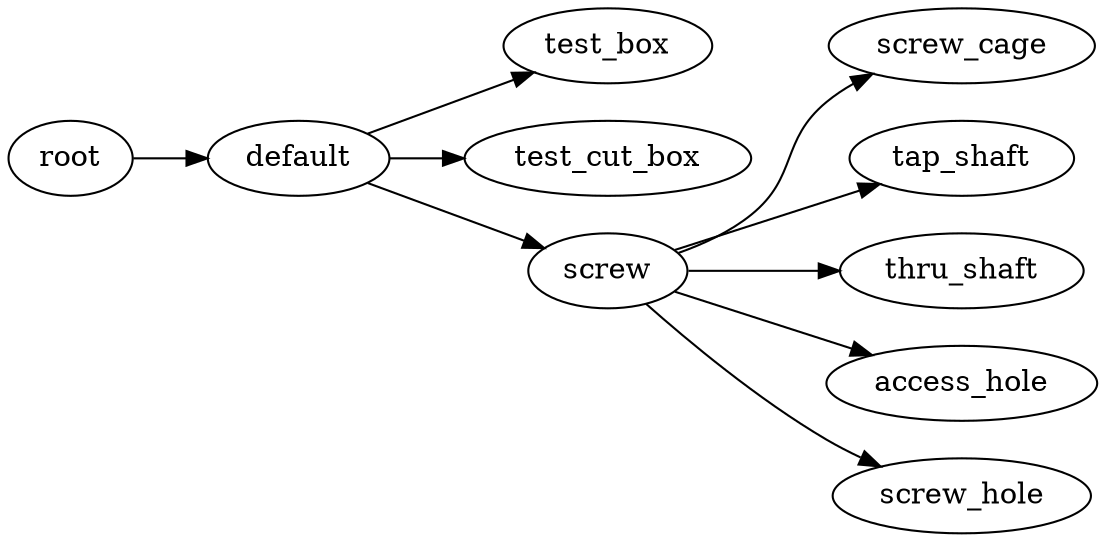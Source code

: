digraph default {
	graph [rankdir=LR]
	root_235 [label=root href="javascript:s=&quot;\(\)\nNone&quot;; console.log(s); alert(s);"]
	default_236 [label=default href="javascript:s=&quot;\(&#x27;default&#x27;,\)\nTestCountersunkScrew&quot;; console.log(s); alert(s);" tooltip=TestCountersunkScrew]
	test_box_237 [label=test_box href="javascript:s=&quot;\(&#x27;default&#x27;,\ &#x27;test_box&#x27;\)\nBox&quot;; console.log(s); alert(s);" tooltip=Box]
	test_cut_box_238 [label=test_cut_box href="javascript:s=&quot;\(&#x27;default&#x27;,\ &#x27;test_cut_box&#x27;\)\nBox&quot;; console.log(s); alert(s);" tooltip=Box]
	screw_239 [label=screw href="javascript:s=&quot;\(&#x27;default&#x27;,\ &#x27;screw&#x27;\)\nCountersunkScrew&quot;; console.log(s); alert(s);" tooltip=CountersunkScrew]
	screw_cage_240 [label=screw_cage href="javascript:s=&quot;\(&#x27;default&#x27;,\ &#x27;screw&#x27;,\ &#x27;screw_cage&#x27;\)\nCone&quot;; console.log(s); alert(s);" tooltip=Cone]
	tap_shaft_241 [label=tap_shaft href="javascript:s=&quot;\(&#x27;default&#x27;,\ &#x27;screw&#x27;,\ &#x27;tap_shaft&#x27;\)\nCone&quot;; console.log(s); alert(s);" tooltip=Cone]
	thru_shaft_242 [label=thru_shaft href="javascript:s=&quot;\(&#x27;default&#x27;,\ &#x27;screw&#x27;,\ &#x27;thru_shaft&#x27;\)\nCone&quot;; console.log(s); alert(s);" tooltip=Cone]
	access_hole_243 [label=access_hole href="javascript:s=&quot;\(&#x27;default&#x27;,\ &#x27;screw&#x27;,\ &#x27;access_hole&#x27;\)\nCone&quot;; console.log(s); alert(s);" tooltip=Cone]
	screw_hole_244 [label=screw_hole href="javascript:s=&quot;\(&#x27;default&#x27;,\ &#x27;screw&#x27;,\ &#x27;screw_hole&#x27;\)\nRotateExtrude&quot;; console.log(s); alert(s);" tooltip=RotateExtrude]
	root_235 -> default_236
	default_236 -> test_box_237
	default_236 -> test_cut_box_238
	default_236 -> screw_239
	screw_239 -> screw_cage_240
	screw_239 -> tap_shaft_241
	screw_239 -> thru_shaft_242
	screw_239 -> access_hole_243
	screw_239 -> screw_hole_244
}
